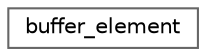 digraph "Graphical Class Hierarchy"
{
 // LATEX_PDF_SIZE
  bgcolor="transparent";
  edge [fontname=Helvetica,fontsize=10,labelfontname=Helvetica,labelfontsize=10];
  node [fontname=Helvetica,fontsize=10,shape=box,height=0.2,width=0.4];
  rankdir="LR";
  Node0 [id="Node000000",label="buffer_element",height=0.2,width=0.4,color="grey40", fillcolor="white", style="filled",URL="$structbuffer__element.html",tooltip="buffer_element describes an entry in the buffer used by SUN."];
}
